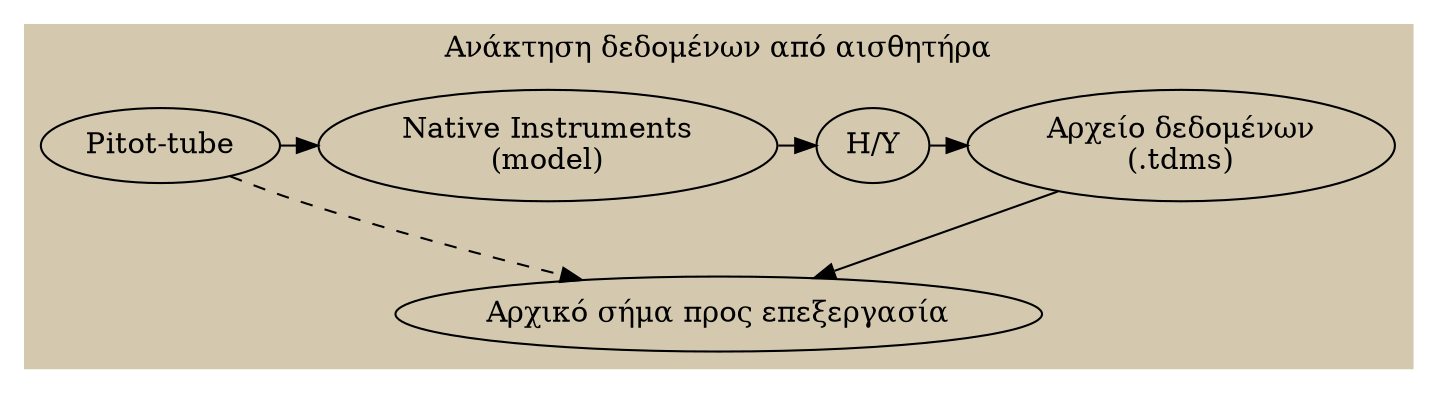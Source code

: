 digraph rec_proc {
    compound=true;
    pitot[label="Pitot-tube"]
    rec_card[label="Native Instruments\n(model)"]
    pc[label="H/Y"]
    dataframe[label="Αρχείο δεδομένων\n(.tdms)"]
    finished_prod[label="Αρχικό σήμα πρoς επεξεργασία"]
    subgraph cluster_0{
        style=filled;
        color="#D4C9AF";
        {rank=same;pitot;rec_card;pc;dataframe;}
        label= "Ανάκτηση δεδομένων από αισθητήρα";
        pitot -> rec_card;
        rec_card -> pc -> dataframe -> finished_prod;
        pitot -> finished_prod[style=dashed];
    }
}
